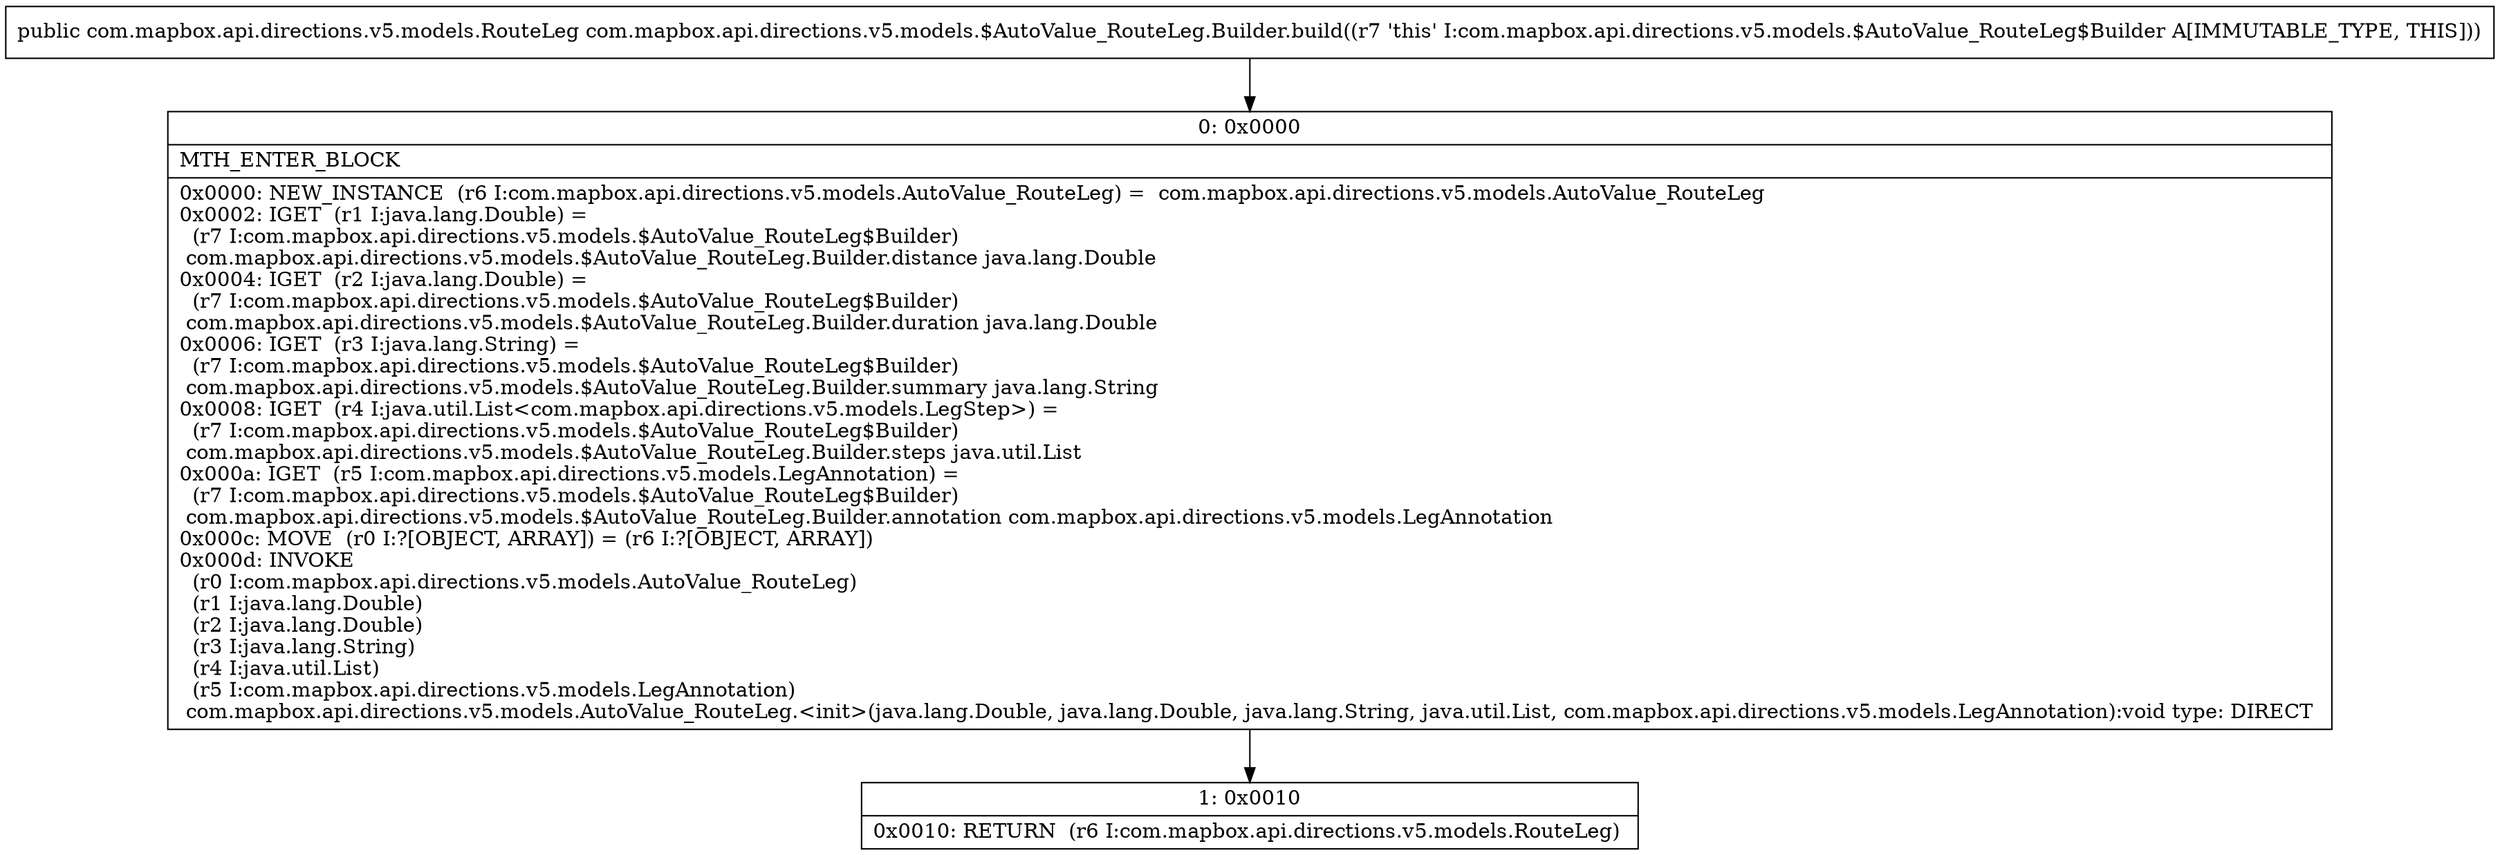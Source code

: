 digraph "CFG forcom.mapbox.api.directions.v5.models.$AutoValue_RouteLeg.Builder.build()Lcom\/mapbox\/api\/directions\/v5\/models\/RouteLeg;" {
Node_0 [shape=record,label="{0\:\ 0x0000|MTH_ENTER_BLOCK\l|0x0000: NEW_INSTANCE  (r6 I:com.mapbox.api.directions.v5.models.AutoValue_RouteLeg) =  com.mapbox.api.directions.v5.models.AutoValue_RouteLeg \l0x0002: IGET  (r1 I:java.lang.Double) = \l  (r7 I:com.mapbox.api.directions.v5.models.$AutoValue_RouteLeg$Builder)\l com.mapbox.api.directions.v5.models.$AutoValue_RouteLeg.Builder.distance java.lang.Double \l0x0004: IGET  (r2 I:java.lang.Double) = \l  (r7 I:com.mapbox.api.directions.v5.models.$AutoValue_RouteLeg$Builder)\l com.mapbox.api.directions.v5.models.$AutoValue_RouteLeg.Builder.duration java.lang.Double \l0x0006: IGET  (r3 I:java.lang.String) = \l  (r7 I:com.mapbox.api.directions.v5.models.$AutoValue_RouteLeg$Builder)\l com.mapbox.api.directions.v5.models.$AutoValue_RouteLeg.Builder.summary java.lang.String \l0x0008: IGET  (r4 I:java.util.List\<com.mapbox.api.directions.v5.models.LegStep\>) = \l  (r7 I:com.mapbox.api.directions.v5.models.$AutoValue_RouteLeg$Builder)\l com.mapbox.api.directions.v5.models.$AutoValue_RouteLeg.Builder.steps java.util.List \l0x000a: IGET  (r5 I:com.mapbox.api.directions.v5.models.LegAnnotation) = \l  (r7 I:com.mapbox.api.directions.v5.models.$AutoValue_RouteLeg$Builder)\l com.mapbox.api.directions.v5.models.$AutoValue_RouteLeg.Builder.annotation com.mapbox.api.directions.v5.models.LegAnnotation \l0x000c: MOVE  (r0 I:?[OBJECT, ARRAY]) = (r6 I:?[OBJECT, ARRAY]) \l0x000d: INVOKE  \l  (r0 I:com.mapbox.api.directions.v5.models.AutoValue_RouteLeg)\l  (r1 I:java.lang.Double)\l  (r2 I:java.lang.Double)\l  (r3 I:java.lang.String)\l  (r4 I:java.util.List)\l  (r5 I:com.mapbox.api.directions.v5.models.LegAnnotation)\l com.mapbox.api.directions.v5.models.AutoValue_RouteLeg.\<init\>(java.lang.Double, java.lang.Double, java.lang.String, java.util.List, com.mapbox.api.directions.v5.models.LegAnnotation):void type: DIRECT \l}"];
Node_1 [shape=record,label="{1\:\ 0x0010|0x0010: RETURN  (r6 I:com.mapbox.api.directions.v5.models.RouteLeg) \l}"];
MethodNode[shape=record,label="{public com.mapbox.api.directions.v5.models.RouteLeg com.mapbox.api.directions.v5.models.$AutoValue_RouteLeg.Builder.build((r7 'this' I:com.mapbox.api.directions.v5.models.$AutoValue_RouteLeg$Builder A[IMMUTABLE_TYPE, THIS])) }"];
MethodNode -> Node_0;
Node_0 -> Node_1;
}

